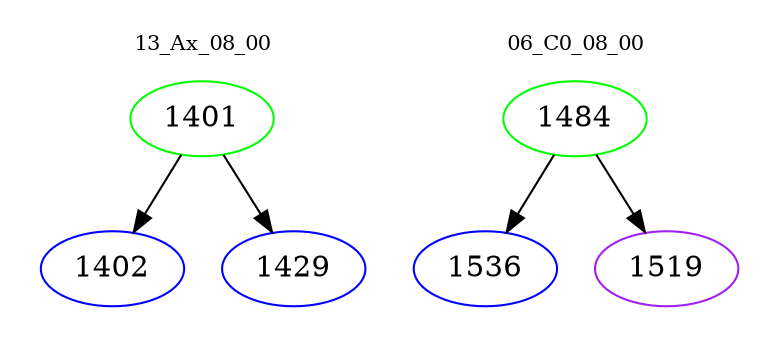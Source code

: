 digraph{
subgraph cluster_0 {
color = white
label = "13_Ax_08_00";
fontsize=10;
T0_1401 [label="1401", color="green"]
T0_1401 -> T0_1402 [color="black"]
T0_1402 [label="1402", color="blue"]
T0_1401 -> T0_1429 [color="black"]
T0_1429 [label="1429", color="blue"]
}
subgraph cluster_1 {
color = white
label = "06_C0_08_00";
fontsize=10;
T1_1484 [label="1484", color="green"]
T1_1484 -> T1_1536 [color="black"]
T1_1536 [label="1536", color="blue"]
T1_1484 -> T1_1519 [color="black"]
T1_1519 [label="1519", color="purple"]
}
}
